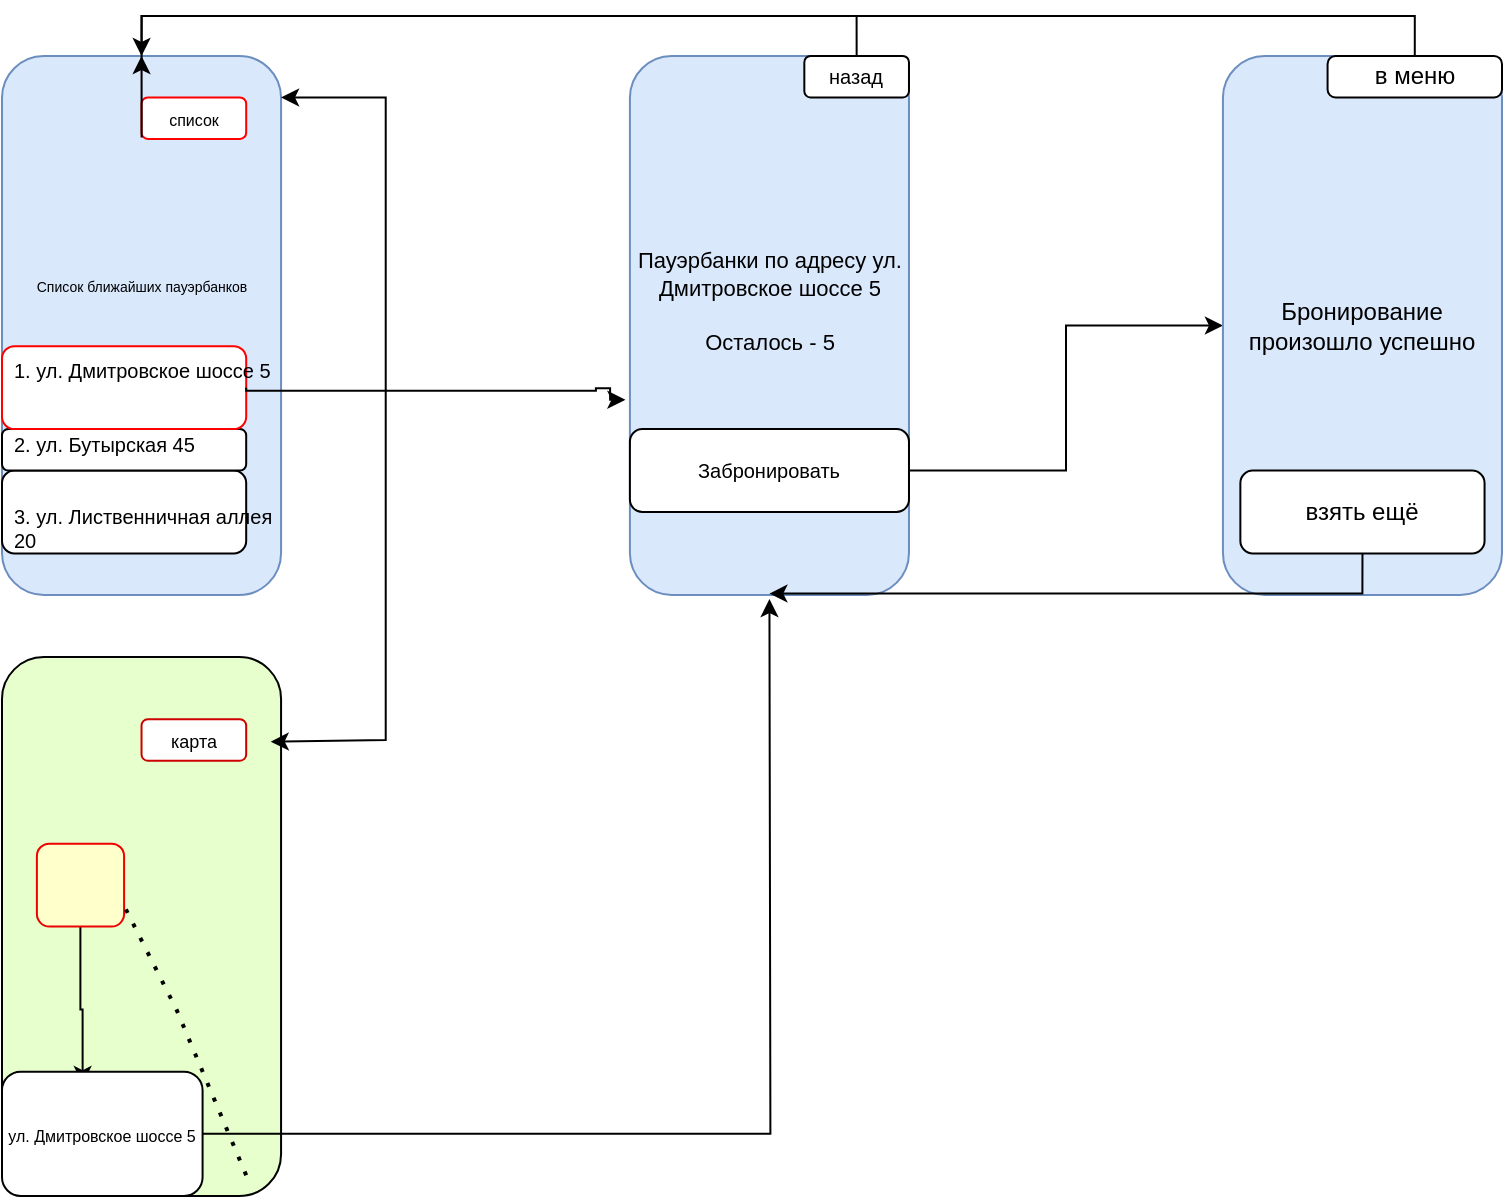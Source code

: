 <mxfile version="24.7.17">
  <diagram name="Страница — 1" id="flQP20-5zX7BcdRE8flK">
    <mxGraphModel dx="1261" dy="823" grid="1" gridSize="10" guides="1" tooltips="1" connect="1" arrows="1" fold="1" page="1" pageScale="1" pageWidth="827" pageHeight="1169" math="0" shadow="0">
      <root>
        <mxCell id="0" />
        <mxCell id="1" parent="0" />
        <mxCell id="t8qjZ4TBIEZS-IhVKaN8-68" value="" style="group" vertex="1" connectable="0" parent="1">
          <mxGeometry x="60" y="70" width="750" height="570" as="geometry" />
        </mxCell>
        <mxCell id="t8qjZ4TBIEZS-IhVKaN8-1" value="" style="rounded=1;whiteSpace=wrap;html=1;fillColor=#dae8fc;strokeColor=#6c8ebf;" vertex="1" parent="t8qjZ4TBIEZS-IhVKaN8-68">
          <mxGeometry width="139.535" height="269.455" as="geometry" />
        </mxCell>
        <mxCell id="t8qjZ4TBIEZS-IhVKaN8-37" value="" style="rounded=1;whiteSpace=wrap;html=1;" vertex="1" parent="t8qjZ4TBIEZS-IhVKaN8-68">
          <mxGeometry y="207.273" width="122.093" height="41.455" as="geometry" />
        </mxCell>
        <mxCell id="t8qjZ4TBIEZS-IhVKaN8-38" value="" style="rounded=1;whiteSpace=wrap;html=1;" vertex="1" parent="t8qjZ4TBIEZS-IhVKaN8-68">
          <mxGeometry y="186.545" width="122.093" height="20.727" as="geometry" />
        </mxCell>
        <mxCell id="t8qjZ4TBIEZS-IhVKaN8-33" value="" style="rounded=1;whiteSpace=wrap;html=1;strokeColor=#FF0000;" vertex="1" parent="t8qjZ4TBIEZS-IhVKaN8-68">
          <mxGeometry y="145.091" width="122.093" height="41.455" as="geometry" />
        </mxCell>
        <mxCell id="t8qjZ4TBIEZS-IhVKaN8-22" value="" style="edgeStyle=orthogonalEdgeStyle;rounded=0;orthogonalLoop=1;jettySize=auto;html=1;entryX=-0.016;entryY=0.638;entryDx=0;entryDy=0;entryPerimeter=0;" edge="1" parent="t8qjZ4TBIEZS-IhVKaN8-68" target="t8qjZ4TBIEZS-IhVKaN8-8">
          <mxGeometry relative="1" as="geometry">
            <mxPoint x="122.093" y="165.818" as="sourcePoint" />
            <mxPoint x="296.512" y="165.818" as="targetPoint" />
            <Array as="points">
              <mxPoint x="122.635" y="167.362" />
              <mxPoint x="296.959" y="167.362" />
              <mxPoint x="296.959" y="166.149" />
              <mxPoint x="304.054" y="166.149" />
              <mxPoint x="304.054" y="172.213" />
            </Array>
          </mxGeometry>
        </mxCell>
        <mxCell id="t8qjZ4TBIEZS-IhVKaN8-6" value="" style="rounded=1;whiteSpace=wrap;html=1;gradientColor=none;strokeColor=#FF0000;" vertex="1" parent="t8qjZ4TBIEZS-IhVKaN8-68">
          <mxGeometry x="69.767" y="20.727" width="52.326" height="20.727" as="geometry" />
        </mxCell>
        <mxCell id="t8qjZ4TBIEZS-IhVKaN8-7" value="" style="rounded=1;whiteSpace=wrap;html=1;fontStyle=0;fillColor=#E6FFCC;" vertex="1" parent="t8qjZ4TBIEZS-IhVKaN8-68">
          <mxGeometry y="300.545" width="139.535" height="269.455" as="geometry" />
        </mxCell>
        <mxCell id="t8qjZ4TBIEZS-IhVKaN8-23" value="" style="edgeStyle=orthogonalEdgeStyle;rounded=0;orthogonalLoop=1;jettySize=auto;html=1;" edge="1" parent="t8qjZ4TBIEZS-IhVKaN8-68" source="t8qjZ4TBIEZS-IhVKaN8-8" target="t8qjZ4TBIEZS-IhVKaN8-9">
          <mxGeometry relative="1" as="geometry">
            <Array as="points">
              <mxPoint x="531.977" y="207.273" />
              <mxPoint x="531.977" y="134.727" />
            </Array>
          </mxGeometry>
        </mxCell>
        <mxCell id="t8qjZ4TBIEZS-IhVKaN8-8" value="&lt;div style=&quot;font-size: 11px;&quot;&gt;&lt;font style=&quot;font-size: 11px;&quot;&gt;&lt;br&gt;&lt;/font&gt;&lt;/div&gt;&lt;font style=&quot;font-size: 11px;&quot;&gt;Пауэрбанки по адресу ул. Дмитровское шоссе 5&lt;/font&gt;&lt;div style=&quot;font-size: 11px;&quot;&gt;&lt;font style=&quot;font-size: 11px;&quot;&gt;&lt;span style=&quot;background-color: initial;&quot;&gt;&lt;br&gt;&lt;/span&gt;&lt;/font&gt;&lt;/div&gt;&lt;div style=&quot;font-size: 11px;&quot;&gt;&lt;font style=&quot;font-size: 11px;&quot;&gt;&lt;span style=&quot;background-color: initial;&quot;&gt;Осталось - 5&lt;/span&gt;&lt;br&gt;&lt;/font&gt;&lt;/div&gt;&lt;div style=&quot;font-size: 11px;&quot;&gt;&lt;font style=&quot;font-size: 11px;&quot;&gt;&lt;br&gt;&lt;/font&gt;&lt;/div&gt;&lt;div style=&quot;font-size: 11px;&quot;&gt;&lt;font style=&quot;font-size: 11px;&quot;&gt;&lt;br&gt;&lt;/font&gt;&lt;/div&gt;&lt;div style=&quot;font-size: 11px;&quot;&gt;&lt;font style=&quot;font-size: 11px;&quot;&gt;&lt;br&gt;&lt;/font&gt;&lt;/div&gt;" style="rounded=1;whiteSpace=wrap;html=1;fillColor=#dae8fc;strokeColor=#6c8ebf;" vertex="1" parent="t8qjZ4TBIEZS-IhVKaN8-68">
          <mxGeometry x="313.953" width="139.535" height="269.455" as="geometry" />
        </mxCell>
        <mxCell id="t8qjZ4TBIEZS-IhVKaN8-9" value="Бронирование произошло успешно" style="rounded=1;whiteSpace=wrap;html=1;fillColor=#dae8fc;strokeColor=#6c8ebf;" vertex="1" parent="t8qjZ4TBIEZS-IhVKaN8-68">
          <mxGeometry x="610.465" width="139.535" height="269.455" as="geometry" />
        </mxCell>
        <mxCell id="t8qjZ4TBIEZS-IhVKaN8-10" value="&lt;font style=&quot;font-size: 8px;&quot;&gt;список&lt;/font&gt;" style="text;html=1;align=center;verticalAlign=middle;whiteSpace=wrap;rounded=0;" vertex="1" parent="t8qjZ4TBIEZS-IhVKaN8-68">
          <mxGeometry x="61.047" y="20.727" width="69.767" height="20.727" as="geometry" />
        </mxCell>
        <mxCell id="t8qjZ4TBIEZS-IhVKaN8-15" value="" style="rounded=1;whiteSpace=wrap;html=1;verticalAlign=bottom;strokeColor=#CC0000;" vertex="1" parent="t8qjZ4TBIEZS-IhVKaN8-68">
          <mxGeometry x="69.767" y="331.636" width="52.326" height="20.727" as="geometry" />
        </mxCell>
        <mxCell id="t8qjZ4TBIEZS-IhVKaN8-16" value="&lt;span style=&quot;font-size: 9px;&quot;&gt;карта&lt;/span&gt;" style="text;html=1;align=center;verticalAlign=middle;whiteSpace=wrap;rounded=0;" vertex="1" parent="t8qjZ4TBIEZS-IhVKaN8-68">
          <mxGeometry x="74.128" y="331.636" width="43.605" height="20.727" as="geometry" />
        </mxCell>
        <mxCell id="t8qjZ4TBIEZS-IhVKaN8-26" value="&lt;font style=&quot;font-size: 7px;&quot;&gt;Список ближайших пауэрбанков&lt;/font&gt;" style="text;html=1;align=center;verticalAlign=middle;whiteSpace=wrap;rounded=0;" vertex="1" parent="t8qjZ4TBIEZS-IhVKaN8-68">
          <mxGeometry y="82.909" width="139.535" height="62.182" as="geometry" />
        </mxCell>
        <mxCell id="t8qjZ4TBIEZS-IhVKaN8-27" value="&lt;div style=&quot;font-size: 10px;&quot;&gt;&lt;font style=&quot;font-size: 10px;&quot;&gt;&lt;br&gt;&lt;/font&gt;&lt;/div&gt;&lt;div style=&quot;font-size: 10px;&quot;&gt;&lt;font style=&quot;font-size: 10px;&quot;&gt;&lt;br&gt;&lt;/font&gt;&lt;/div&gt;&lt;font style=&quot;font-size: 10px;&quot;&gt;1. ул. Дмитровское шоссе 5&lt;/font&gt;&lt;div style=&quot;font-size: 10px;&quot;&gt;&lt;font style=&quot;font-size: 10px;&quot;&gt;&lt;br&gt;&lt;/font&gt;&lt;/div&gt;&lt;div style=&quot;font-size: 10px;&quot;&gt;&lt;font style=&quot;font-size: 10px;&quot;&gt;&lt;br&gt;&lt;/font&gt;&lt;/div&gt;&lt;div style=&quot;font-size: 10px;&quot;&gt;&lt;div style=&quot;&quot;&gt;&lt;font style=&quot;font-size: 10px;&quot;&gt;2. ул. Бутырская 45&lt;/font&gt;&lt;/div&gt;&lt;div style=&quot;&quot;&gt;&lt;font style=&quot;font-size: 10px;&quot;&gt;&lt;br&gt;&lt;/font&gt;&lt;/div&gt;&lt;div style=&quot;&quot;&gt;&lt;br&gt;&lt;/div&gt;&lt;div style=&quot;&quot;&gt;&lt;font style=&quot;font-size: 10px;&quot;&gt;3. ул. Лиственничная аллея 20&lt;/font&gt;&lt;/div&gt;&lt;/div&gt;" style="text;html=1;align=left;verticalAlign=middle;whiteSpace=wrap;rounded=0;" vertex="1" parent="t8qjZ4TBIEZS-IhVKaN8-68">
          <mxGeometry x="4.36" y="165.818" width="139.535" height="41.455" as="geometry" />
        </mxCell>
        <mxCell id="t8qjZ4TBIEZS-IhVKaN8-39" value="" style="rounded=1;whiteSpace=wrap;html=1;" vertex="1" parent="t8qjZ4TBIEZS-IhVKaN8-68">
          <mxGeometry x="313.953" y="186.545" width="139.535" height="41.455" as="geometry" />
        </mxCell>
        <mxCell id="t8qjZ4TBIEZS-IhVKaN8-40" value="&lt;font style=&quot;font-size: 10px;&quot;&gt;Забронировать&lt;/font&gt;" style="text;html=1;align=center;verticalAlign=middle;whiteSpace=wrap;rounded=0;" vertex="1" parent="t8qjZ4TBIEZS-IhVKaN8-68">
          <mxGeometry x="331.395" y="186.545" width="104.651" height="41.455" as="geometry" />
        </mxCell>
        <mxCell id="t8qjZ4TBIEZS-IhVKaN8-44" value="" style="rounded=1;whiteSpace=wrap;html=1;" vertex="1" parent="t8qjZ4TBIEZS-IhVKaN8-68">
          <mxGeometry x="401.163" width="52.326" height="20.727" as="geometry" />
        </mxCell>
        <mxCell id="t8qjZ4TBIEZS-IhVKaN8-56" style="edgeStyle=orthogonalEdgeStyle;rounded=0;orthogonalLoop=1;jettySize=auto;html=1;exitX=0.5;exitY=0;exitDx=0;exitDy=0;entryX=0.5;entryY=0;entryDx=0;entryDy=0;" edge="1" parent="t8qjZ4TBIEZS-IhVKaN8-68" source="t8qjZ4TBIEZS-IhVKaN8-42" target="t8qjZ4TBIEZS-IhVKaN8-1">
          <mxGeometry relative="1" as="geometry" />
        </mxCell>
        <mxCell id="t8qjZ4TBIEZS-IhVKaN8-42" value="&lt;font style=&quot;font-size: 10px;&quot;&gt;назад&lt;/font&gt;" style="text;html=1;align=center;verticalAlign=middle;whiteSpace=wrap;rounded=0;" vertex="1" parent="t8qjZ4TBIEZS-IhVKaN8-68">
          <mxGeometry x="401.163" width="52.326" height="20.727" as="geometry" />
        </mxCell>
        <mxCell id="t8qjZ4TBIEZS-IhVKaN8-48" style="edgeStyle=orthogonalEdgeStyle;rounded=0;orthogonalLoop=1;jettySize=auto;html=1;exitX=0.5;exitY=1;exitDx=0;exitDy=0;entryX=0.5;entryY=1;entryDx=0;entryDy=0;" edge="1" parent="t8qjZ4TBIEZS-IhVKaN8-68" source="t8qjZ4TBIEZS-IhVKaN8-47" target="t8qjZ4TBIEZS-IhVKaN8-8">
          <mxGeometry relative="1" as="geometry" />
        </mxCell>
        <mxCell id="t8qjZ4TBIEZS-IhVKaN8-47" value="взять ещё" style="rounded=1;whiteSpace=wrap;html=1;" vertex="1" parent="t8qjZ4TBIEZS-IhVKaN8-68">
          <mxGeometry x="619.186" y="207.273" width="122.093" height="41.455" as="geometry" />
        </mxCell>
        <mxCell id="t8qjZ4TBIEZS-IhVKaN8-52" style="edgeStyle=orthogonalEdgeStyle;rounded=0;orthogonalLoop=1;jettySize=auto;html=1;exitX=0.5;exitY=0;exitDx=0;exitDy=0;entryX=0.5;entryY=0;entryDx=0;entryDy=0;" edge="1" parent="t8qjZ4TBIEZS-IhVKaN8-68" source="t8qjZ4TBIEZS-IhVKaN8-50" target="t8qjZ4TBIEZS-IhVKaN8-1">
          <mxGeometry relative="1" as="geometry" />
        </mxCell>
        <mxCell id="t8qjZ4TBIEZS-IhVKaN8-50" value="в меню" style="rounded=1;whiteSpace=wrap;html=1;arcSize=19;" vertex="1" parent="t8qjZ4TBIEZS-IhVKaN8-68">
          <mxGeometry x="662.791" width="87.209" height="20.727" as="geometry" />
        </mxCell>
        <mxCell id="t8qjZ4TBIEZS-IhVKaN8-66" style="edgeStyle=orthogonalEdgeStyle;rounded=0;orthogonalLoop=1;jettySize=auto;html=1;entryX=0.402;entryY=0.1;entryDx=0;entryDy=0;entryPerimeter=0;" edge="1" parent="t8qjZ4TBIEZS-IhVKaN8-68" source="t8qjZ4TBIEZS-IhVKaN8-53" target="t8qjZ4TBIEZS-IhVKaN8-65">
          <mxGeometry relative="1" as="geometry">
            <Array as="points">
              <mxPoint x="38.372" y="476.727" />
              <mxPoint x="40.116" y="476.727" />
            </Array>
          </mxGeometry>
        </mxCell>
        <mxCell id="t8qjZ4TBIEZS-IhVKaN8-53" value="" style="rounded=1;whiteSpace=wrap;html=1;fillColor=#FFFFCC;strokeColor=#ed0202;" vertex="1" parent="t8qjZ4TBIEZS-IhVKaN8-68">
          <mxGeometry x="17.442" y="393.818" width="43.605" height="41.455" as="geometry" />
        </mxCell>
        <mxCell id="t8qjZ4TBIEZS-IhVKaN8-54" value="" style="endArrow=none;dashed=1;html=1;dashPattern=1 3;strokeWidth=2;rounded=0;entryX=1;entryY=0.75;entryDx=0;entryDy=0;" edge="1" parent="t8qjZ4TBIEZS-IhVKaN8-68" target="t8qjZ4TBIEZS-IhVKaN8-53">
          <mxGeometry width="50" height="50" relative="1" as="geometry">
            <mxPoint x="122.093" y="559.636" as="sourcePoint" />
            <mxPoint x="122.093" y="414.545" as="targetPoint" />
            <Array as="points">
              <mxPoint x="87.209" y="476.727" />
            </Array>
          </mxGeometry>
        </mxCell>
        <mxCell id="t8qjZ4TBIEZS-IhVKaN8-57" value="" style="endArrow=classic;startArrow=classic;html=1;rounded=0;exitX=0.963;exitY=0.157;exitDx=0;exitDy=0;exitPerimeter=0;" edge="1" parent="t8qjZ4TBIEZS-IhVKaN8-68" source="t8qjZ4TBIEZS-IhVKaN8-7">
          <mxGeometry width="50" height="50" relative="1" as="geometry">
            <mxPoint x="143.895" y="352.364" as="sourcePoint" />
            <mxPoint x="139.535" y="20.727" as="targetPoint" />
            <Array as="points">
              <mxPoint x="191.86" y="342" />
              <mxPoint x="191.86" y="186.545" />
              <mxPoint x="191.86" y="20.727" />
            </Array>
          </mxGeometry>
        </mxCell>
        <mxCell id="t8qjZ4TBIEZS-IhVKaN8-65" value="&lt;font style=&quot;font-size: 8px;&quot;&gt;ул. Дмитровское шоссе 5&lt;/font&gt;" style="rounded=1;whiteSpace=wrap;html=1;" vertex="1" parent="t8qjZ4TBIEZS-IhVKaN8-68">
          <mxGeometry y="507.818" width="100.291" height="62.182" as="geometry" />
        </mxCell>
        <mxCell id="t8qjZ4TBIEZS-IhVKaN8-67" style="edgeStyle=orthogonalEdgeStyle;rounded=0;orthogonalLoop=1;jettySize=auto;html=1;exitX=1;exitY=0.5;exitDx=0;exitDy=0;" edge="1" parent="t8qjZ4TBIEZS-IhVKaN8-68" source="t8qjZ4TBIEZS-IhVKaN8-65">
          <mxGeometry relative="1" as="geometry">
            <mxPoint x="383.721" y="271.527" as="targetPoint" />
          </mxGeometry>
        </mxCell>
      </root>
    </mxGraphModel>
  </diagram>
</mxfile>
